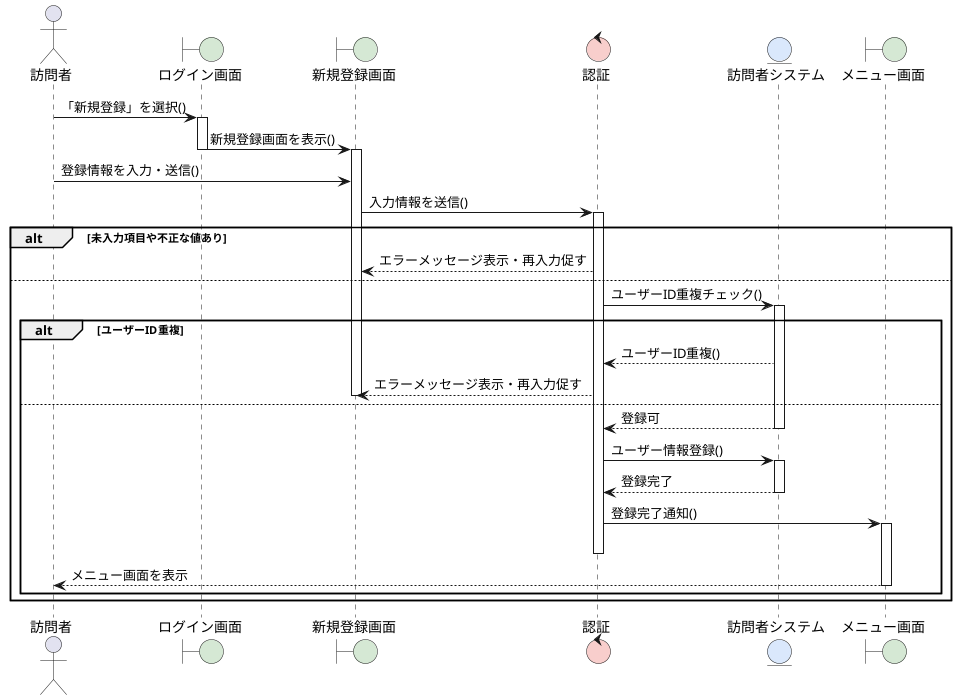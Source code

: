 @startuml

skinparam boundaryBackgroundColor #D5E8D4
skinparam controlBackgroundColor  #F8CECC
skinparam entityBackgroundColor   #DAE8FC

actor 訪問者 as u
boundary ログイン画面
boundary 新規登録画面
control 認証
entity 訪問者システム
boundary メニュー画面

u -> ログイン画面 : 「新規登録」を選択()
activate ログイン画面
ログイン画面 -> 新規登録画面 : 新規登録画面を表示()
deactivate ログイン画面
activate 新規登録画面

u -> 新規登録画面 : 登録情報を入力・送信()
新規登録画面 -> 認証 : 入力情報を送信()
activate 認証

alt 未入力項目や不正な値あり
    認証 --> 新規登録画面 : エラーメッセージ表示・再入力促す

else
    認証 -> 訪問者システム : ユーザーID重複チェック()
    activate 訪問者システム
    alt ユーザーID重複
        訪問者システム --> 認証 : ユーザーID重複()
        認証 --> 新規登録画面 : エラーメッセージ表示・再入力促す
        deactivate 新規登録画面

    else
        訪問者システム --> 認証 : 登録可
        deactivate 訪問者システム
        認証 -> 訪問者システム : ユーザー情報登録()
        activate 訪問者システム
        訪問者システム --> 認証 : 登録完了
        deactivate 訪問者システム
        認証 -> メニュー画面 : 登録完了通知()
        activate メニュー画面
        deactivate 認証
        メニュー画面 --> u : メニュー画面を表示
        deactivate メニュー画面
    end
end
@enduml